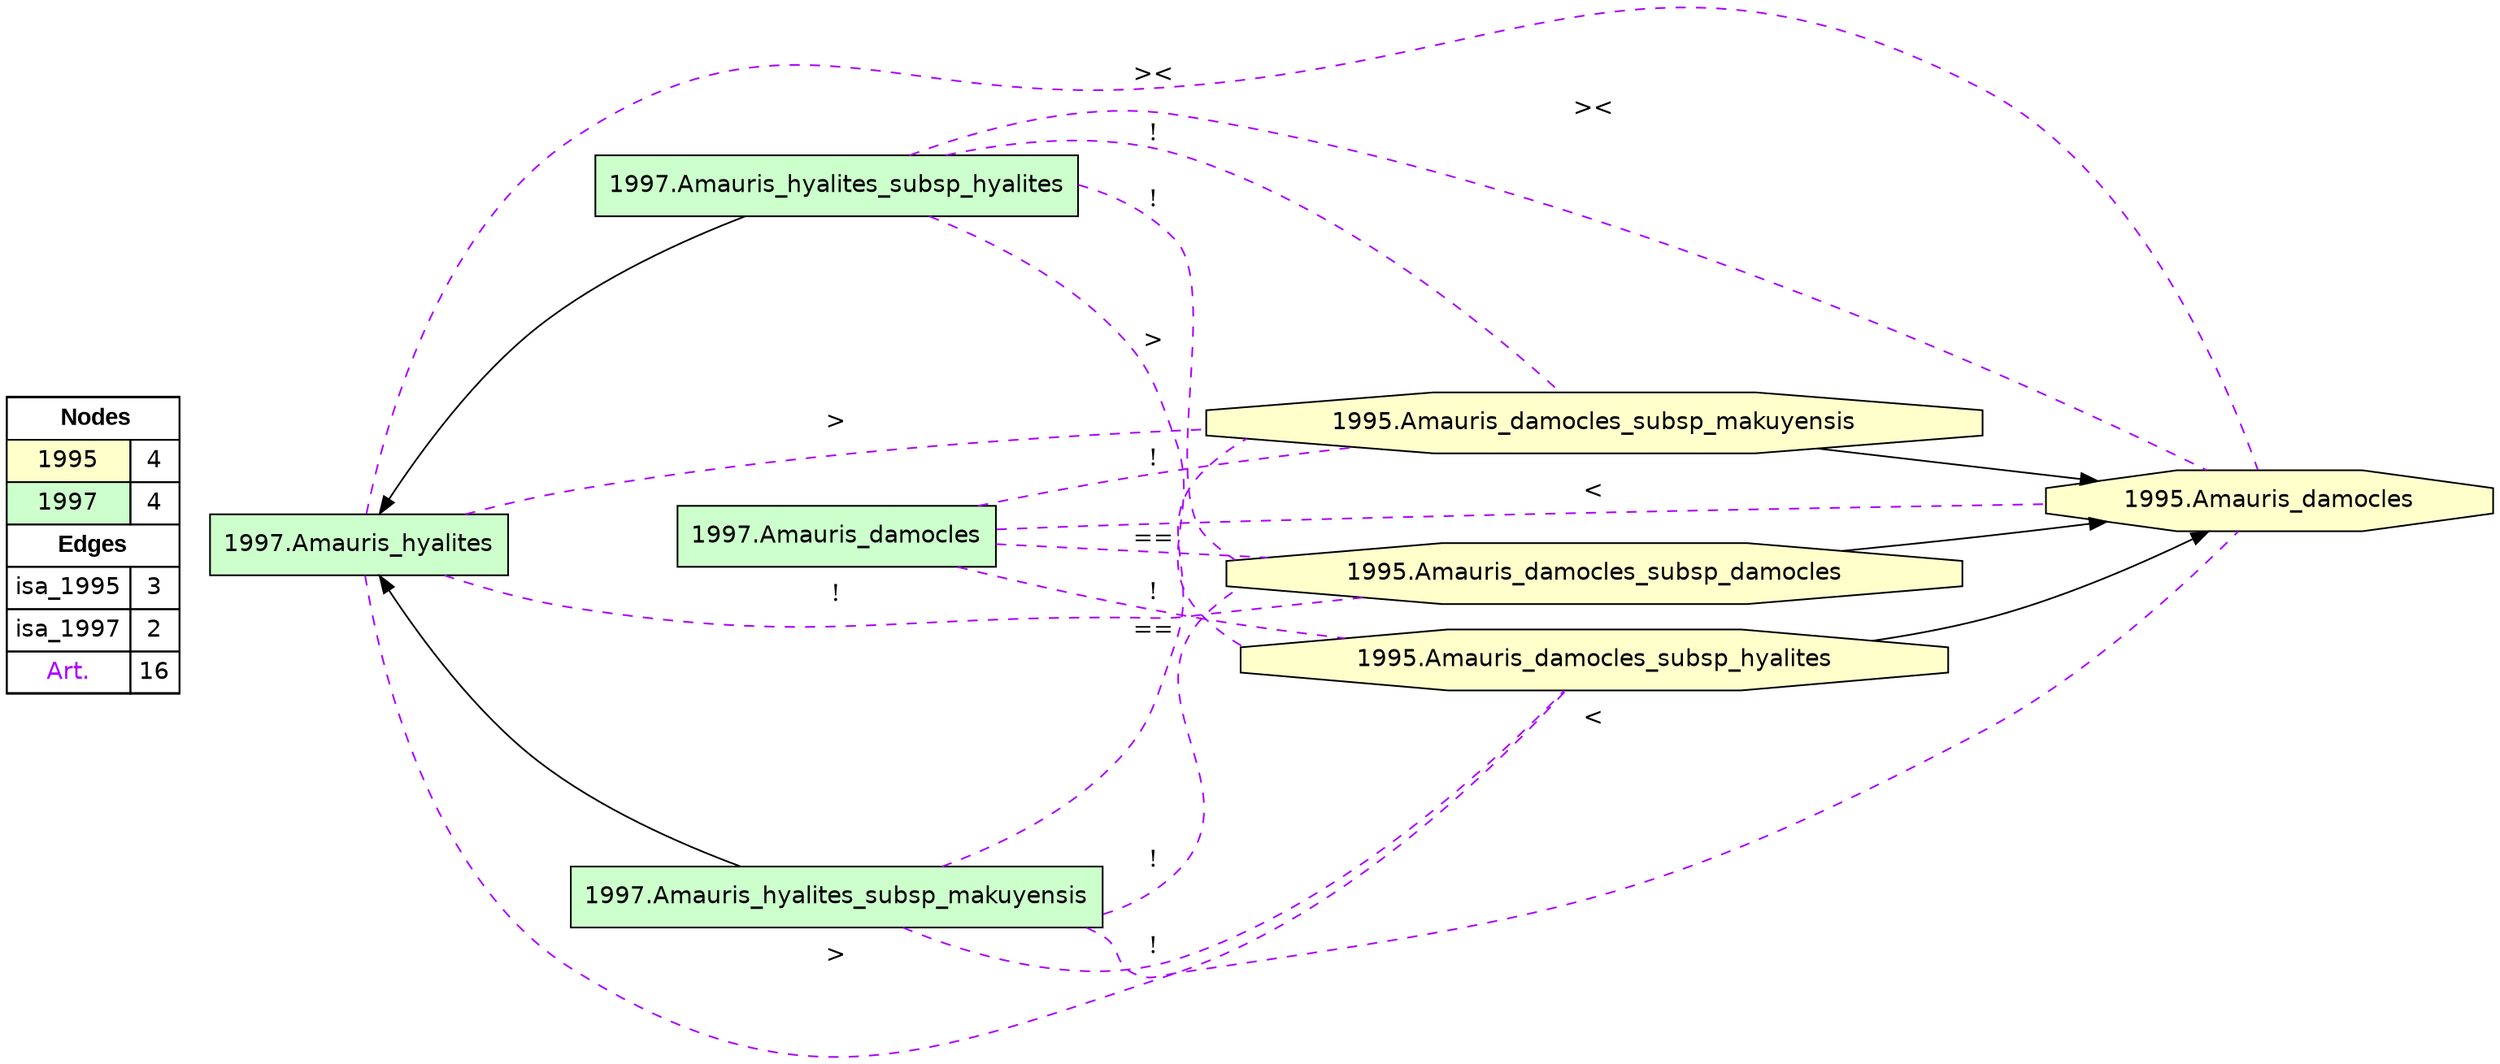 digraph{
rankdir=LR
node[shape=circle style=filled fillcolor="#FFFFFF"] 
node[shape=octagon style=filled fillcolor="#FFFFCC" fontname="helvetica"] 
"1995.Amauris_damocles"
"1995.Amauris_damocles_subsp_makuyensis"
"1995.Amauris_damocles_subsp_damocles"
"1995.Amauris_damocles_subsp_hyalites"
node[shape=circle style=filled fillcolor="#FFFFFF"] 
node[shape=box style=filled fillcolor="#CCFFCC" fontname="helvetica"] 
"1997.Amauris_hyalites_subsp_hyalites"
"1997.Amauris_hyalites_subsp_makuyensis"
"1997.Amauris_hyalites"
"1997.Amauris_damocles"
edge[style=solid color="#000000" constraint=true penwidth=1]
edge[style=solid color="#000000" constraint=true penwidth=1]
"1995.Amauris_damocles_subsp_makuyensis" -> "1995.Amauris_damocles"
"1995.Amauris_damocles_subsp_hyalites" -> "1995.Amauris_damocles"
"1995.Amauris_damocles_subsp_damocles" -> "1995.Amauris_damocles"
edge[style=solid color="#000000" constraint=true penwidth=1]
edge[style=solid color="#000000" constraint=true penwidth=1]
"1997.Amauris_hyalites" -> "1997.Amauris_hyalites_subsp_makuyensis" [dir=back]
"1997.Amauris_hyalites" -> "1997.Amauris_hyalites_subsp_hyalites" [dir=back]
edge[style=solid color="#000000" constraint=true penwidth=1]
edge[style=dashed color="#AA00FF" constraint=true penwidth=1 arrowhead=none]
"1997.Amauris_hyalites" -> "1995.Amauris_damocles_subsp_hyalites" [label=">"]
"1997.Amauris_hyalites_subsp_hyalites" -> "1995.Amauris_damocles_subsp_makuyensis" [label="!"]
"1997.Amauris_damocles" -> "1995.Amauris_damocles_subsp_hyalites" [label="!"]
"1997.Amauris_hyalites" -> "1995.Amauris_damocles_subsp_damocles" [label="!"]
"1997.Amauris_hyalites_subsp_hyalites" -> "1995.Amauris_damocles_subsp_hyalites" [label=">"]
"1997.Amauris_damocles" -> "1995.Amauris_damocles_subsp_makuyensis" [label="!"]
"1997.Amauris_hyalites" -> "1995.Amauris_damocles_subsp_makuyensis" [label=">"]
"1997.Amauris_hyalites_subsp_makuyensis" -> "1995.Amauris_damocles_subsp_damocles" [label="!"]
"1997.Amauris_hyalites_subsp_hyalites" -> "1995.Amauris_damocles" [label="><"]
"1997.Amauris_damocles" -> "1995.Amauris_damocles_subsp_damocles" [label="=="]
"1997.Amauris_hyalites_subsp_makuyensis" -> "1995.Amauris_damocles_subsp_makuyensis" [label="=="]
"1997.Amauris_damocles" -> "1995.Amauris_damocles" [label="<"]
"1997.Amauris_hyalites_subsp_makuyensis" -> "1995.Amauris_damocles_subsp_hyalites" [label="!"]
"1997.Amauris_hyalites_subsp_makuyensis" -> "1995.Amauris_damocles" [label="<"]
"1997.Amauris_hyalites_subsp_hyalites" -> "1995.Amauris_damocles_subsp_damocles" [label="!"]
"1997.Amauris_hyalites" -> "1995.Amauris_damocles" [label="><"]
node[shape=box] 
{rank=source Legend [fillcolor= white margin=0 label=< 
 <TABLE BORDER="0" CELLBORDER="1" CELLSPACING="0" CELLPADDING="4"> 
<TR> <TD COLSPAN="2"><font face="Arial Black"> Nodes</font></TD> </TR> 
<TR> 
 <TD bgcolor="#FFFFCC" fontname="helvetica">1995</TD> 
 <TD>4</TD> 
 </TR> 
<TR> 
 <TD bgcolor="#CCFFCC" fontname="helvetica">1997</TD> 
 <TD>4</TD> 
 </TR> 
<TR> <TD COLSPAN="2"><font face = "Arial Black"> Edges </font></TD> </TR> 
<TR> 
 <TD><font color ="#000000">isa_1995</font></TD> 
 <TD>3</TD> 
 </TR> 
<TR> 
 <TD><font color ="#000000">isa_1997</font></TD> 
 <TD>2</TD> 
 </TR> 
<TR> 
 <TD><font color ="#AA00FF">Art.</font></TD> 
 <TD>16</TD> 
 </TR> 
</TABLE> 
 >] } 
}